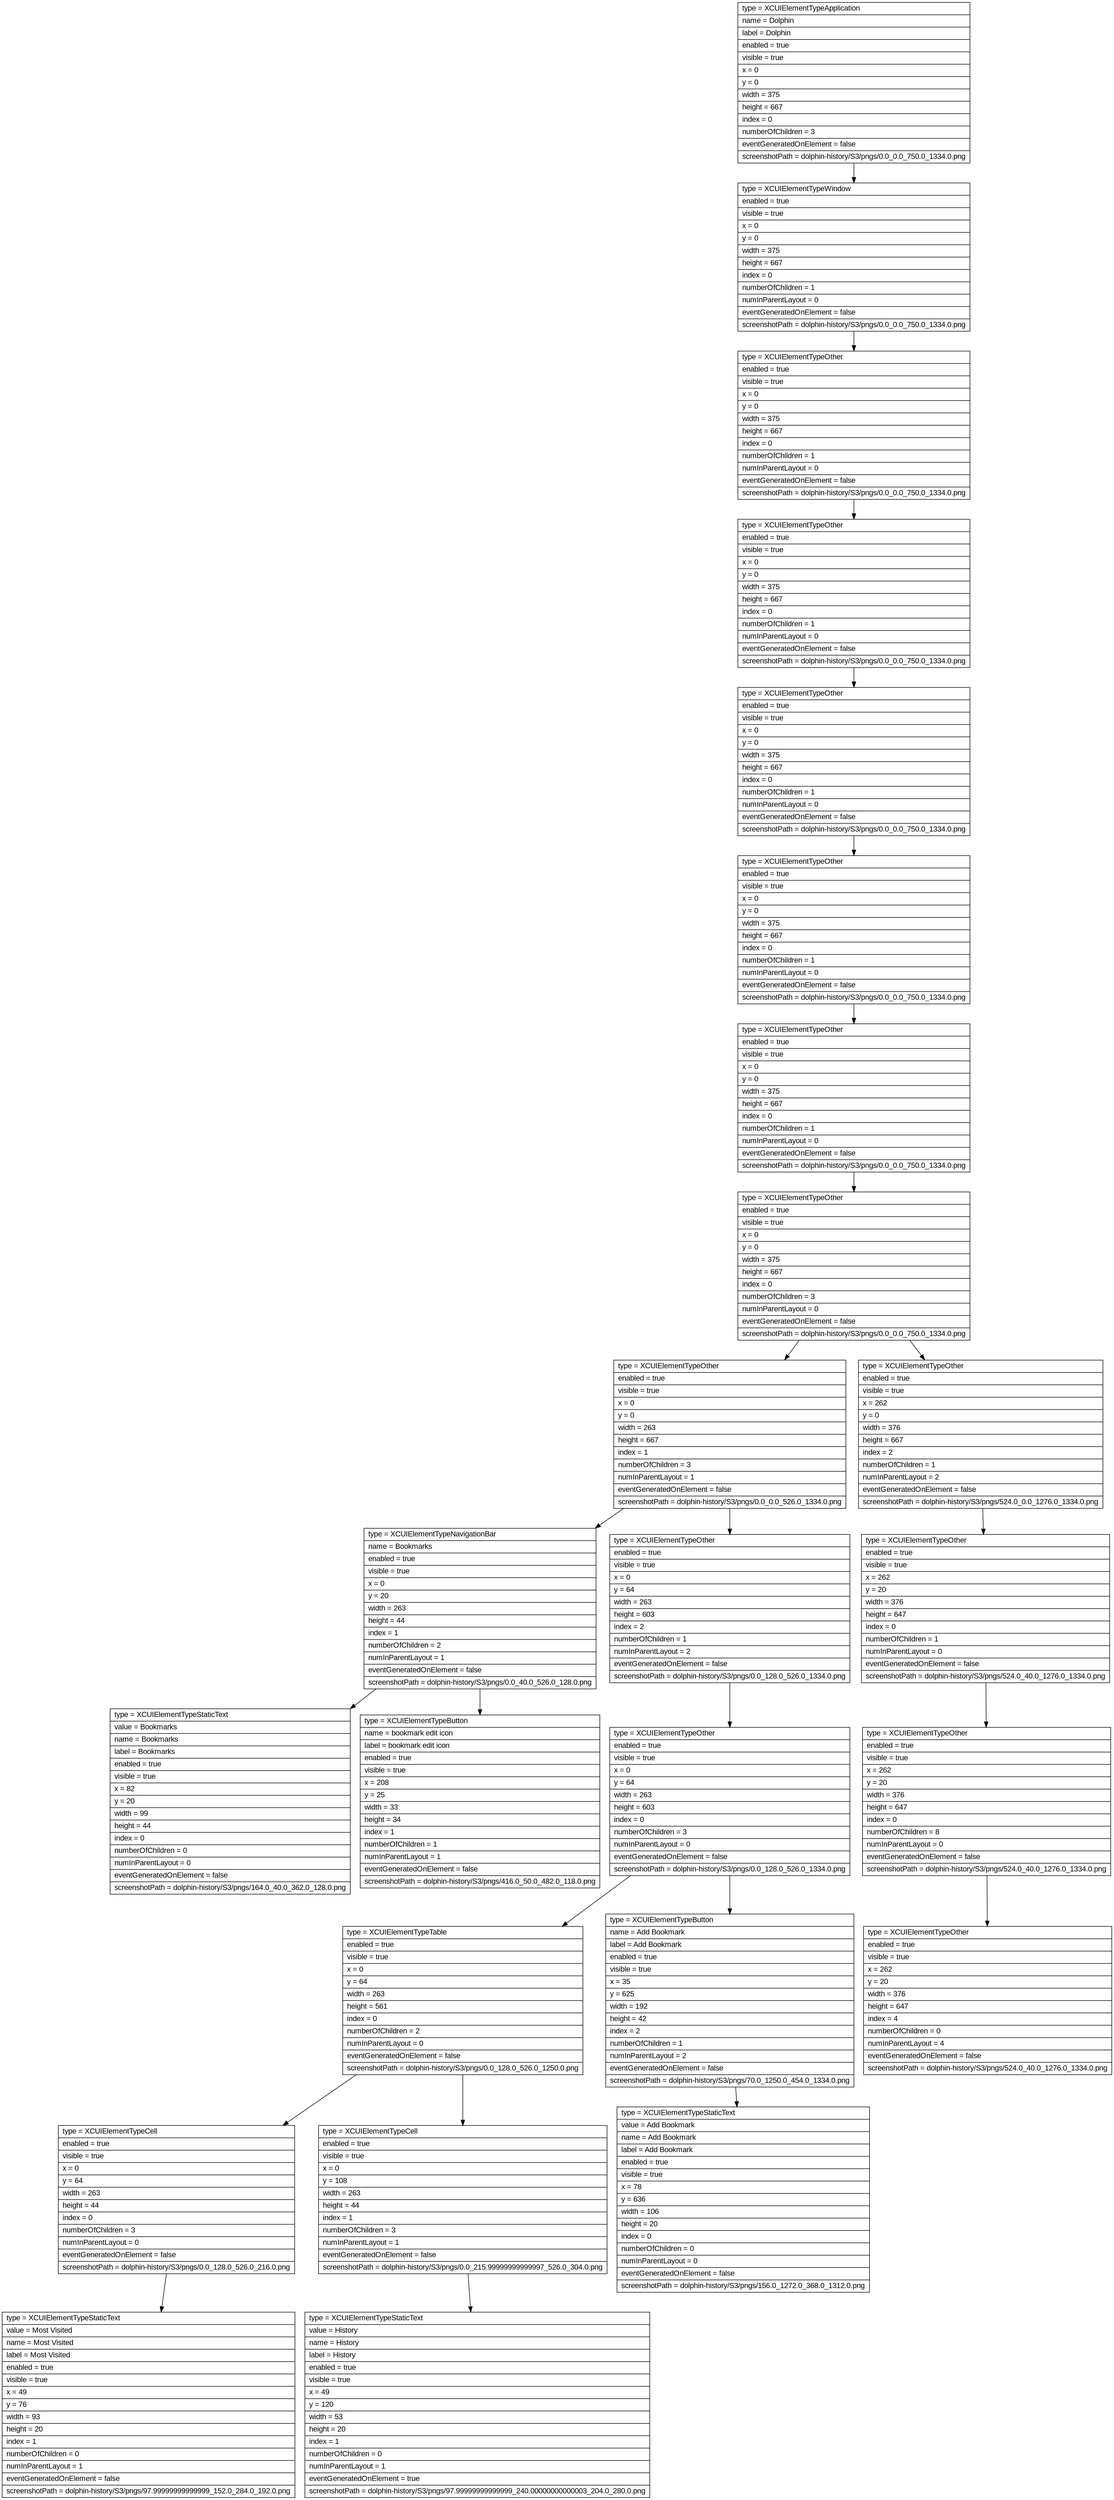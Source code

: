 digraph Layout {

	node [shape=record fontname=Arial];

	0	[label="{type = XCUIElementTypeApplication\l|name = Dolphin\l|label = Dolphin\l|enabled = true\l|visible = true\l|x = 0\l|y = 0\l|width = 375\l|height = 667\l|index = 0\l|numberOfChildren = 3\l|eventGeneratedOnElement = false \l|screenshotPath = dolphin-history/S3/pngs/0.0_0.0_750.0_1334.0.png\l}"]
	1	[label="{type = XCUIElementTypeWindow\l|enabled = true\l|visible = true\l|x = 0\l|y = 0\l|width = 375\l|height = 667\l|index = 0\l|numberOfChildren = 1\l|numInParentLayout = 0\l|eventGeneratedOnElement = false \l|screenshotPath = dolphin-history/S3/pngs/0.0_0.0_750.0_1334.0.png\l}"]
	2	[label="{type = XCUIElementTypeOther\l|enabled = true\l|visible = true\l|x = 0\l|y = 0\l|width = 375\l|height = 667\l|index = 0\l|numberOfChildren = 1\l|numInParentLayout = 0\l|eventGeneratedOnElement = false \l|screenshotPath = dolphin-history/S3/pngs/0.0_0.0_750.0_1334.0.png\l}"]
	3	[label="{type = XCUIElementTypeOther\l|enabled = true\l|visible = true\l|x = 0\l|y = 0\l|width = 375\l|height = 667\l|index = 0\l|numberOfChildren = 1\l|numInParentLayout = 0\l|eventGeneratedOnElement = false \l|screenshotPath = dolphin-history/S3/pngs/0.0_0.0_750.0_1334.0.png\l}"]
	4	[label="{type = XCUIElementTypeOther\l|enabled = true\l|visible = true\l|x = 0\l|y = 0\l|width = 375\l|height = 667\l|index = 0\l|numberOfChildren = 1\l|numInParentLayout = 0\l|eventGeneratedOnElement = false \l|screenshotPath = dolphin-history/S3/pngs/0.0_0.0_750.0_1334.0.png\l}"]
	5	[label="{type = XCUIElementTypeOther\l|enabled = true\l|visible = true\l|x = 0\l|y = 0\l|width = 375\l|height = 667\l|index = 0\l|numberOfChildren = 1\l|numInParentLayout = 0\l|eventGeneratedOnElement = false \l|screenshotPath = dolphin-history/S3/pngs/0.0_0.0_750.0_1334.0.png\l}"]
	6	[label="{type = XCUIElementTypeOther\l|enabled = true\l|visible = true\l|x = 0\l|y = 0\l|width = 375\l|height = 667\l|index = 0\l|numberOfChildren = 1\l|numInParentLayout = 0\l|eventGeneratedOnElement = false \l|screenshotPath = dolphin-history/S3/pngs/0.0_0.0_750.0_1334.0.png\l}"]
	7	[label="{type = XCUIElementTypeOther\l|enabled = true\l|visible = true\l|x = 0\l|y = 0\l|width = 375\l|height = 667\l|index = 0\l|numberOfChildren = 3\l|numInParentLayout = 0\l|eventGeneratedOnElement = false \l|screenshotPath = dolphin-history/S3/pngs/0.0_0.0_750.0_1334.0.png\l}"]
	8	[label="{type = XCUIElementTypeOther\l|enabled = true\l|visible = true\l|x = 0\l|y = 0\l|width = 263\l|height = 667\l|index = 1\l|numberOfChildren = 3\l|numInParentLayout = 1\l|eventGeneratedOnElement = false \l|screenshotPath = dolphin-history/S3/pngs/0.0_0.0_526.0_1334.0.png\l}"]
	9	[label="{type = XCUIElementTypeOther\l|enabled = true\l|visible = true\l|x = 262\l|y = 0\l|width = 376\l|height = 667\l|index = 2\l|numberOfChildren = 1\l|numInParentLayout = 2\l|eventGeneratedOnElement = false \l|screenshotPath = dolphin-history/S3/pngs/524.0_0.0_1276.0_1334.0.png\l}"]
	10	[label="{type = XCUIElementTypeNavigationBar\l|name = Bookmarks\l|enabled = true\l|visible = true\l|x = 0\l|y = 20\l|width = 263\l|height = 44\l|index = 1\l|numberOfChildren = 2\l|numInParentLayout = 1\l|eventGeneratedOnElement = false \l|screenshotPath = dolphin-history/S3/pngs/0.0_40.0_526.0_128.0.png\l}"]
	11	[label="{type = XCUIElementTypeOther\l|enabled = true\l|visible = true\l|x = 0\l|y = 64\l|width = 263\l|height = 603\l|index = 2\l|numberOfChildren = 1\l|numInParentLayout = 2\l|eventGeneratedOnElement = false \l|screenshotPath = dolphin-history/S3/pngs/0.0_128.0_526.0_1334.0.png\l}"]
	12	[label="{type = XCUIElementTypeOther\l|enabled = true\l|visible = true\l|x = 262\l|y = 20\l|width = 376\l|height = 647\l|index = 0\l|numberOfChildren = 1\l|numInParentLayout = 0\l|eventGeneratedOnElement = false \l|screenshotPath = dolphin-history/S3/pngs/524.0_40.0_1276.0_1334.0.png\l}"]
	13	[label="{type = XCUIElementTypeStaticText\l|value = Bookmarks\l|name = Bookmarks\l|label = Bookmarks\l|enabled = true\l|visible = true\l|x = 82\l|y = 20\l|width = 99\l|height = 44\l|index = 0\l|numberOfChildren = 0\l|numInParentLayout = 0\l|eventGeneratedOnElement = false \l|screenshotPath = dolphin-history/S3/pngs/164.0_40.0_362.0_128.0.png\l}"]
	14	[label="{type = XCUIElementTypeButton\l|name = bookmark edit icon\l|label = bookmark edit icon\l|enabled = true\l|visible = true\l|x = 208\l|y = 25\l|width = 33\l|height = 34\l|index = 1\l|numberOfChildren = 1\l|numInParentLayout = 1\l|eventGeneratedOnElement = false \l|screenshotPath = dolphin-history/S3/pngs/416.0_50.0_482.0_118.0.png\l}"]
	15	[label="{type = XCUIElementTypeOther\l|enabled = true\l|visible = true\l|x = 0\l|y = 64\l|width = 263\l|height = 603\l|index = 0\l|numberOfChildren = 3\l|numInParentLayout = 0\l|eventGeneratedOnElement = false \l|screenshotPath = dolphin-history/S3/pngs/0.0_128.0_526.0_1334.0.png\l}"]
	16	[label="{type = XCUIElementTypeOther\l|enabled = true\l|visible = true\l|x = 262\l|y = 20\l|width = 376\l|height = 647\l|index = 0\l|numberOfChildren = 8\l|numInParentLayout = 0\l|eventGeneratedOnElement = false \l|screenshotPath = dolphin-history/S3/pngs/524.0_40.0_1276.0_1334.0.png\l}"]
	17	[label="{type = XCUIElementTypeTable\l|enabled = true\l|visible = true\l|x = 0\l|y = 64\l|width = 263\l|height = 561\l|index = 0\l|numberOfChildren = 2\l|numInParentLayout = 0\l|eventGeneratedOnElement = false \l|screenshotPath = dolphin-history/S3/pngs/0.0_128.0_526.0_1250.0.png\l}"]
	18	[label="{type = XCUIElementTypeButton\l|name = Add Bookmark\l|label = Add Bookmark\l|enabled = true\l|visible = true\l|x = 35\l|y = 625\l|width = 192\l|height = 42\l|index = 2\l|numberOfChildren = 1\l|numInParentLayout = 2\l|eventGeneratedOnElement = false \l|screenshotPath = dolphin-history/S3/pngs/70.0_1250.0_454.0_1334.0.png\l}"]
	19	[label="{type = XCUIElementTypeOther\l|enabled = true\l|visible = true\l|x = 262\l|y = 20\l|width = 376\l|height = 647\l|index = 4\l|numberOfChildren = 0\l|numInParentLayout = 4\l|eventGeneratedOnElement = false \l|screenshotPath = dolphin-history/S3/pngs/524.0_40.0_1276.0_1334.0.png\l}"]
	20	[label="{type = XCUIElementTypeCell\l|enabled = true\l|visible = true\l|x = 0\l|y = 64\l|width = 263\l|height = 44\l|index = 0\l|numberOfChildren = 3\l|numInParentLayout = 0\l|eventGeneratedOnElement = false \l|screenshotPath = dolphin-history/S3/pngs/0.0_128.0_526.0_216.0.png\l}"]
	21	[label="{type = XCUIElementTypeCell\l|enabled = true\l|visible = true\l|x = 0\l|y = 108\l|width = 263\l|height = 44\l|index = 1\l|numberOfChildren = 3\l|numInParentLayout = 1\l|eventGeneratedOnElement = false \l|screenshotPath = dolphin-history/S3/pngs/0.0_215.99999999999997_526.0_304.0.png\l}"]
	22	[label="{type = XCUIElementTypeStaticText\l|value = Add Bookmark\l|name = Add Bookmark\l|label = Add Bookmark\l|enabled = true\l|visible = true\l|x = 78\l|y = 636\l|width = 106\l|height = 20\l|index = 0\l|numberOfChildren = 0\l|numInParentLayout = 0\l|eventGeneratedOnElement = false \l|screenshotPath = dolphin-history/S3/pngs/156.0_1272.0_368.0_1312.0.png\l}"]
	23	[label="{type = XCUIElementTypeStaticText\l|value = Most Visited\l|name = Most Visited\l|label = Most Visited\l|enabled = true\l|visible = true\l|x = 49\l|y = 76\l|width = 93\l|height = 20\l|index = 1\l|numberOfChildren = 0\l|numInParentLayout = 1\l|eventGeneratedOnElement = false \l|screenshotPath = dolphin-history/S3/pngs/97.99999999999999_152.0_284.0_192.0.png\l}"]
	24	[label="{type = XCUIElementTypeStaticText\l|value = History\l|name = History\l|label = History\l|enabled = true\l|visible = true\l|x = 49\l|y = 120\l|width = 53\l|height = 20\l|index = 1\l|numberOfChildren = 0\l|numInParentLayout = 1\l|eventGeneratedOnElement = true \l|screenshotPath = dolphin-history/S3/pngs/97.99999999999999_240.00000000000003_204.0_280.0.png\l}"]


	0 -> 1
	1 -> 2
	2 -> 3
	3 -> 4
	4 -> 5
	5 -> 6
	6 -> 7
	7 -> 8
	7 -> 9
	8 -> 10
	8 -> 11
	9 -> 12
	10 -> 13
	10 -> 14
	11 -> 15
	12 -> 16
	15 -> 17
	15 -> 18
	16 -> 19
	17 -> 20
	17 -> 21
	18 -> 22
	20 -> 23
	21 -> 24


}